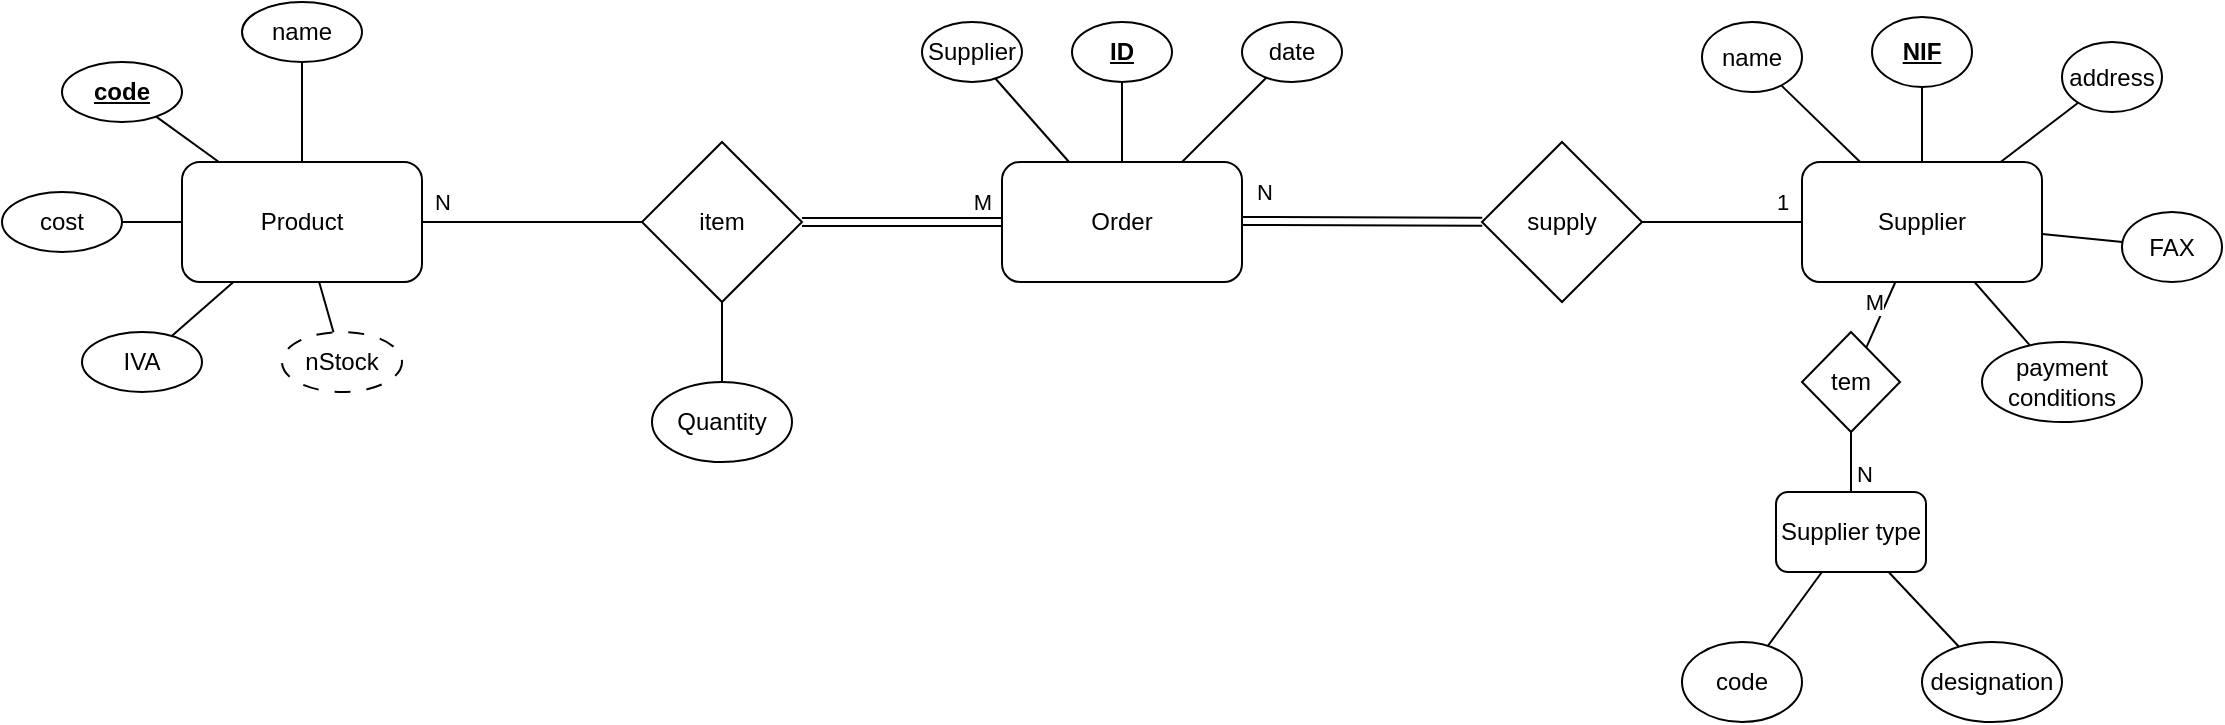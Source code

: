 <mxfile version="26.0.16">
  <diagram name="Página-1" id="NPsdAxxp3_cPU-tjDxfc">
    <mxGraphModel dx="1687" dy="922" grid="1" gridSize="10" guides="1" tooltips="1" connect="1" arrows="1" fold="1" page="1" pageScale="1" pageWidth="827" pageHeight="1169" math="0" shadow="0">
      <root>
        <mxCell id="0" />
        <mxCell id="1" parent="0" />
        <mxCell id="EZ-986wShj_iPQbKf8kO-1" value="Product" style="rounded=1;whiteSpace=wrap;html=1;" parent="1" vertex="1">
          <mxGeometry x="390" y="400" width="120" height="60" as="geometry" />
        </mxCell>
        <mxCell id="EZ-986wShj_iPQbKf8kO-2" value="Order" style="rounded=1;whiteSpace=wrap;html=1;" parent="1" vertex="1">
          <mxGeometry x="800" y="400" width="120" height="60" as="geometry" />
        </mxCell>
        <mxCell id="EZ-986wShj_iPQbKf8kO-3" value="Supplier" style="rounded=1;whiteSpace=wrap;html=1;" parent="1" vertex="1">
          <mxGeometry x="1200" y="400" width="120" height="60" as="geometry" />
        </mxCell>
        <mxCell id="EZ-986wShj_iPQbKf8kO-6" value="" style="endArrow=none;html=1;rounded=0;exitX=1;exitY=0.5;exitDx=0;exitDy=0;entryX=0;entryY=0.5;entryDx=0;entryDy=0;shape=link;" parent="1" source="8_oBKm8_RoXfyE2QBQ6X-19" target="EZ-986wShj_iPQbKf8kO-2" edge="1">
          <mxGeometry width="50" height="50" relative="1" as="geometry">
            <mxPoint x="680" y="420" as="sourcePoint" />
            <mxPoint x="730" y="370" as="targetPoint" />
          </mxGeometry>
        </mxCell>
        <mxCell id="8_oBKm8_RoXfyE2QBQ6X-27" value="M" style="edgeLabel;html=1;align=center;verticalAlign=middle;resizable=0;points=[];" vertex="1" connectable="0" parent="EZ-986wShj_iPQbKf8kO-6">
          <mxGeometry x="0.5" y="-5" relative="1" as="geometry">
            <mxPoint x="15" y="-15" as="offset" />
          </mxGeometry>
        </mxCell>
        <mxCell id="8_oBKm8_RoXfyE2QBQ6X-29" value="N" style="edgeLabel;html=1;align=center;verticalAlign=middle;resizable=0;points=[];" vertex="1" connectable="0" parent="EZ-986wShj_iPQbKf8kO-6">
          <mxGeometry x="-0.48" y="10" relative="1" as="geometry">
            <mxPoint x="-206" as="offset" />
          </mxGeometry>
        </mxCell>
        <mxCell id="8_oBKm8_RoXfyE2QBQ6X-1" value="" style="endArrow=none;html=1;rounded=0;exitX=1;exitY=0.5;exitDx=0;exitDy=0;shape=link;" edge="1" parent="1" target="8_oBKm8_RoXfyE2QBQ6X-22">
          <mxGeometry width="50" height="50" relative="1" as="geometry">
            <mxPoint x="920" y="429.5" as="sourcePoint" />
            <mxPoint x="1110" y="429.5" as="targetPoint" />
          </mxGeometry>
        </mxCell>
        <mxCell id="8_oBKm8_RoXfyE2QBQ6X-32" value="N" style="edgeLabel;html=1;align=center;verticalAlign=middle;resizable=0;points=[];" vertex="1" connectable="0" parent="8_oBKm8_RoXfyE2QBQ6X-1">
          <mxGeometry x="-0.495" y="4" relative="1" as="geometry">
            <mxPoint x="-20" y="-11" as="offset" />
          </mxGeometry>
        </mxCell>
        <mxCell id="8_oBKm8_RoXfyE2QBQ6X-2" value="name" style="ellipse;whiteSpace=wrap;html=1;" vertex="1" parent="1">
          <mxGeometry x="420" y="320" width="60" height="30" as="geometry" />
        </mxCell>
        <mxCell id="8_oBKm8_RoXfyE2QBQ6X-5" value="&lt;u&gt;&lt;b&gt;code&lt;/b&gt;&lt;/u&gt;" style="ellipse;whiteSpace=wrap;html=1;" vertex="1" parent="1">
          <mxGeometry x="330" y="350" width="60" height="30" as="geometry" />
        </mxCell>
        <mxCell id="8_oBKm8_RoXfyE2QBQ6X-6" value="cost" style="ellipse;whiteSpace=wrap;html=1;" vertex="1" parent="1">
          <mxGeometry x="300" y="415" width="60" height="30" as="geometry" />
        </mxCell>
        <mxCell id="8_oBKm8_RoXfyE2QBQ6X-7" value="IVA" style="ellipse;whiteSpace=wrap;html=1;" vertex="1" parent="1">
          <mxGeometry x="340" y="485" width="60" height="30" as="geometry" />
        </mxCell>
        <mxCell id="8_oBKm8_RoXfyE2QBQ6X-11" value="nStock" style="ellipse;whiteSpace=wrap;html=1;dashed=1;dashPattern=8 8;" vertex="1" parent="1">
          <mxGeometry x="440" y="485" width="60" height="30" as="geometry" />
        </mxCell>
        <mxCell id="8_oBKm8_RoXfyE2QBQ6X-14" value="" style="endArrow=none;html=1;rounded=0;entryX=0.5;entryY=1;entryDx=0;entryDy=0;exitX=0.5;exitY=0;exitDx=0;exitDy=0;" edge="1" parent="1" source="EZ-986wShj_iPQbKf8kO-1" target="8_oBKm8_RoXfyE2QBQ6X-2">
          <mxGeometry width="50" height="50" relative="1" as="geometry">
            <mxPoint x="700" y="410" as="sourcePoint" />
            <mxPoint x="750" y="360" as="targetPoint" />
          </mxGeometry>
        </mxCell>
        <mxCell id="8_oBKm8_RoXfyE2QBQ6X-15" value="" style="endArrow=none;html=1;rounded=0;" edge="1" parent="1" source="EZ-986wShj_iPQbKf8kO-1" target="8_oBKm8_RoXfyE2QBQ6X-5">
          <mxGeometry width="50" height="50" relative="1" as="geometry">
            <mxPoint x="460" y="410" as="sourcePoint" />
            <mxPoint x="460" y="360" as="targetPoint" />
          </mxGeometry>
        </mxCell>
        <mxCell id="8_oBKm8_RoXfyE2QBQ6X-16" value="" style="endArrow=none;html=1;rounded=0;entryX=1;entryY=0.5;entryDx=0;entryDy=0;" edge="1" parent="1" source="EZ-986wShj_iPQbKf8kO-1" target="8_oBKm8_RoXfyE2QBQ6X-6">
          <mxGeometry width="50" height="50" relative="1" as="geometry">
            <mxPoint x="470" y="420" as="sourcePoint" />
            <mxPoint x="470" y="370" as="targetPoint" />
          </mxGeometry>
        </mxCell>
        <mxCell id="8_oBKm8_RoXfyE2QBQ6X-17" value="" style="endArrow=none;html=1;rounded=0;" edge="1" parent="1" source="EZ-986wShj_iPQbKf8kO-1" target="8_oBKm8_RoXfyE2QBQ6X-7">
          <mxGeometry width="50" height="50" relative="1" as="geometry">
            <mxPoint x="410" y="460" as="sourcePoint" />
            <mxPoint x="480" y="380" as="targetPoint" />
          </mxGeometry>
        </mxCell>
        <mxCell id="8_oBKm8_RoXfyE2QBQ6X-18" value="" style="endArrow=none;html=1;rounded=0;" edge="1" parent="1" source="EZ-986wShj_iPQbKf8kO-1" target="8_oBKm8_RoXfyE2QBQ6X-11">
          <mxGeometry width="50" height="50" relative="1" as="geometry">
            <mxPoint x="490" y="440" as="sourcePoint" />
            <mxPoint x="490" y="390" as="targetPoint" />
          </mxGeometry>
        </mxCell>
        <mxCell id="8_oBKm8_RoXfyE2QBQ6X-20" value="" style="endArrow=none;html=1;rounded=0;exitX=1;exitY=0.5;exitDx=0;exitDy=0;entryX=0;entryY=0.5;entryDx=0;entryDy=0;" edge="1" parent="1" source="EZ-986wShj_iPQbKf8kO-1" target="8_oBKm8_RoXfyE2QBQ6X-19">
          <mxGeometry width="50" height="50" relative="1" as="geometry">
            <mxPoint x="510" y="430" as="sourcePoint" />
            <mxPoint x="700" y="430" as="targetPoint" />
          </mxGeometry>
        </mxCell>
        <mxCell id="8_oBKm8_RoXfyE2QBQ6X-19" value="item" style="rhombus;whiteSpace=wrap;html=1;" vertex="1" parent="1">
          <mxGeometry x="620" y="390" width="80" height="80" as="geometry" />
        </mxCell>
        <mxCell id="8_oBKm8_RoXfyE2QBQ6X-22" value="supply" style="rhombus;whiteSpace=wrap;html=1;" vertex="1" parent="1">
          <mxGeometry x="1040" y="390" width="80" height="80" as="geometry" />
        </mxCell>
        <mxCell id="8_oBKm8_RoXfyE2QBQ6X-23" value="" style="endArrow=none;html=1;rounded=0;" edge="1" parent="1" source="8_oBKm8_RoXfyE2QBQ6X-22" target="EZ-986wShj_iPQbKf8kO-3">
          <mxGeometry width="50" height="50" relative="1" as="geometry">
            <mxPoint x="1110" y="429.5" as="sourcePoint" />
            <mxPoint x="1230" y="430" as="targetPoint" />
          </mxGeometry>
        </mxCell>
        <mxCell id="8_oBKm8_RoXfyE2QBQ6X-34" value="1" style="edgeLabel;html=1;align=center;verticalAlign=middle;resizable=0;points=[];" vertex="1" connectable="0" parent="8_oBKm8_RoXfyE2QBQ6X-23">
          <mxGeometry x="0.417" y="-4" relative="1" as="geometry">
            <mxPoint x="13" y="-14" as="offset" />
          </mxGeometry>
        </mxCell>
        <mxCell id="8_oBKm8_RoXfyE2QBQ6X-24" value="Quantity" style="ellipse;whiteSpace=wrap;html=1;" vertex="1" parent="1">
          <mxGeometry x="625" y="510" width="70" height="40" as="geometry" />
        </mxCell>
        <mxCell id="8_oBKm8_RoXfyE2QBQ6X-25" value="" style="endArrow=none;html=1;rounded=0;" edge="1" parent="1" source="8_oBKm8_RoXfyE2QBQ6X-24" target="8_oBKm8_RoXfyE2QBQ6X-19">
          <mxGeometry width="50" height="50" relative="1" as="geometry">
            <mxPoint x="700" y="410" as="sourcePoint" />
            <mxPoint x="750" y="360" as="targetPoint" />
          </mxGeometry>
        </mxCell>
        <mxCell id="8_oBKm8_RoXfyE2QBQ6X-37" value="date" style="ellipse;whiteSpace=wrap;html=1;" vertex="1" parent="1">
          <mxGeometry x="920" y="330" width="50" height="30" as="geometry" />
        </mxCell>
        <mxCell id="8_oBKm8_RoXfyE2QBQ6X-38" value="&lt;b&gt;&lt;u&gt;ID&lt;/u&gt;&lt;/b&gt;" style="ellipse;whiteSpace=wrap;html=1;" vertex="1" parent="1">
          <mxGeometry x="835" y="330" width="50" height="30" as="geometry" />
        </mxCell>
        <mxCell id="8_oBKm8_RoXfyE2QBQ6X-39" value="Supplier" style="ellipse;whiteSpace=wrap;html=1;" vertex="1" parent="1">
          <mxGeometry x="760" y="330" width="50" height="30" as="geometry" />
        </mxCell>
        <mxCell id="8_oBKm8_RoXfyE2QBQ6X-40" value="" style="endArrow=none;html=1;rounded=0;" edge="1" parent="1" source="EZ-986wShj_iPQbKf8kO-2" target="8_oBKm8_RoXfyE2QBQ6X-39">
          <mxGeometry width="50" height="50" relative="1" as="geometry">
            <mxPoint x="830" y="390" as="sourcePoint" />
            <mxPoint x="880" y="340" as="targetPoint" />
          </mxGeometry>
        </mxCell>
        <mxCell id="8_oBKm8_RoXfyE2QBQ6X-41" value="" style="endArrow=none;html=1;rounded=0;" edge="1" parent="1" source="EZ-986wShj_iPQbKf8kO-2" target="8_oBKm8_RoXfyE2QBQ6X-37">
          <mxGeometry width="50" height="50" relative="1" as="geometry">
            <mxPoint x="844" y="410" as="sourcePoint" />
            <mxPoint x="807" y="368" as="targetPoint" />
          </mxGeometry>
        </mxCell>
        <mxCell id="8_oBKm8_RoXfyE2QBQ6X-42" value="" style="endArrow=none;html=1;rounded=0;" edge="1" parent="1" source="EZ-986wShj_iPQbKf8kO-2" target="8_oBKm8_RoXfyE2QBQ6X-38">
          <mxGeometry width="50" height="50" relative="1" as="geometry">
            <mxPoint x="854" y="420" as="sourcePoint" />
            <mxPoint x="817" y="378" as="targetPoint" />
          </mxGeometry>
        </mxCell>
        <mxCell id="8_oBKm8_RoXfyE2QBQ6X-43" value="name" style="ellipse;whiteSpace=wrap;html=1;" vertex="1" parent="1">
          <mxGeometry x="1150" y="330" width="50" height="35" as="geometry" />
        </mxCell>
        <mxCell id="8_oBKm8_RoXfyE2QBQ6X-44" value="&lt;b&gt;&lt;u&gt;NIF&lt;/u&gt;&lt;/b&gt;" style="ellipse;whiteSpace=wrap;html=1;" vertex="1" parent="1">
          <mxGeometry x="1235" y="327.5" width="50" height="35" as="geometry" />
        </mxCell>
        <mxCell id="8_oBKm8_RoXfyE2QBQ6X-45" value="address" style="ellipse;whiteSpace=wrap;html=1;" vertex="1" parent="1">
          <mxGeometry x="1330" y="340" width="50" height="35" as="geometry" />
        </mxCell>
        <mxCell id="8_oBKm8_RoXfyE2QBQ6X-46" value="FAX" style="ellipse;whiteSpace=wrap;html=1;" vertex="1" parent="1">
          <mxGeometry x="1360" y="425" width="50" height="35" as="geometry" />
        </mxCell>
        <mxCell id="8_oBKm8_RoXfyE2QBQ6X-47" value="payment&lt;div&gt;conditions&lt;/div&gt;" style="ellipse;whiteSpace=wrap;html=1;" vertex="1" parent="1">
          <mxGeometry x="1290" y="490" width="80" height="40" as="geometry" />
        </mxCell>
        <mxCell id="8_oBKm8_RoXfyE2QBQ6X-48" value="" style="endArrow=none;html=1;rounded=0;" edge="1" parent="1" source="EZ-986wShj_iPQbKf8kO-3" target="8_oBKm8_RoXfyE2QBQ6X-43">
          <mxGeometry width="50" height="50" relative="1" as="geometry">
            <mxPoint x="1160" y="440" as="sourcePoint" />
            <mxPoint x="1210" y="390" as="targetPoint" />
          </mxGeometry>
        </mxCell>
        <mxCell id="8_oBKm8_RoXfyE2QBQ6X-49" value="tem" style="rhombus;whiteSpace=wrap;html=1;" vertex="1" parent="1">
          <mxGeometry x="1200" y="485" width="49" height="50" as="geometry" />
        </mxCell>
        <mxCell id="8_oBKm8_RoXfyE2QBQ6X-50" value="" style="endArrow=none;html=1;rounded=0;" edge="1" parent="1" source="EZ-986wShj_iPQbKf8kO-3" target="8_oBKm8_RoXfyE2QBQ6X-49">
          <mxGeometry width="50" height="50" relative="1" as="geometry">
            <mxPoint x="1239" y="410" as="sourcePoint" />
            <mxPoint x="1200" y="372" as="targetPoint" />
          </mxGeometry>
        </mxCell>
        <mxCell id="8_oBKm8_RoXfyE2QBQ6X-61" value="M" style="edgeLabel;html=1;align=center;verticalAlign=middle;resizable=0;points=[];" vertex="1" connectable="0" parent="8_oBKm8_RoXfyE2QBQ6X-50">
          <mxGeometry x="-0.413" y="-2" relative="1" as="geometry">
            <mxPoint x="-5" y="1" as="offset" />
          </mxGeometry>
        </mxCell>
        <mxCell id="8_oBKm8_RoXfyE2QBQ6X-51" value="Supplier type" style="rounded=1;whiteSpace=wrap;html=1;" vertex="1" parent="1">
          <mxGeometry x="1187" y="565" width="75" height="40" as="geometry" />
        </mxCell>
        <mxCell id="8_oBKm8_RoXfyE2QBQ6X-52" value="" style="endArrow=none;html=1;rounded=0;" edge="1" parent="1" source="8_oBKm8_RoXfyE2QBQ6X-49" target="8_oBKm8_RoXfyE2QBQ6X-51">
          <mxGeometry width="50" height="50" relative="1" as="geometry">
            <mxPoint x="1257" y="470" as="sourcePoint" />
            <mxPoint x="1242" y="503" as="targetPoint" />
          </mxGeometry>
        </mxCell>
        <mxCell id="8_oBKm8_RoXfyE2QBQ6X-62" value="N" style="edgeLabel;html=1;align=center;verticalAlign=middle;resizable=0;points=[];" vertex="1" connectable="0" parent="8_oBKm8_RoXfyE2QBQ6X-52">
          <mxGeometry x="0.4" y="3" relative="1" as="geometry">
            <mxPoint x="3" as="offset" />
          </mxGeometry>
        </mxCell>
        <mxCell id="8_oBKm8_RoXfyE2QBQ6X-53" value="code" style="ellipse;whiteSpace=wrap;html=1;" vertex="1" parent="1">
          <mxGeometry x="1140" y="640" width="60" height="40" as="geometry" />
        </mxCell>
        <mxCell id="8_oBKm8_RoXfyE2QBQ6X-54" value="designation" style="ellipse;whiteSpace=wrap;html=1;" vertex="1" parent="1">
          <mxGeometry x="1260" y="640" width="70" height="40" as="geometry" />
        </mxCell>
        <mxCell id="8_oBKm8_RoXfyE2QBQ6X-55" value="" style="endArrow=none;html=1;rounded=0;" edge="1" parent="1" source="8_oBKm8_RoXfyE2QBQ6X-54" target="8_oBKm8_RoXfyE2QBQ6X-51">
          <mxGeometry width="50" height="50" relative="1" as="geometry">
            <mxPoint x="1160" y="710" as="sourcePoint" />
            <mxPoint x="1210" y="660" as="targetPoint" />
          </mxGeometry>
        </mxCell>
        <mxCell id="8_oBKm8_RoXfyE2QBQ6X-56" value="" style="endArrow=none;html=1;rounded=0;" edge="1" parent="1" source="8_oBKm8_RoXfyE2QBQ6X-53" target="8_oBKm8_RoXfyE2QBQ6X-51">
          <mxGeometry width="50" height="50" relative="1" as="geometry">
            <mxPoint x="1160" y="710" as="sourcePoint" />
            <mxPoint x="1210" y="660" as="targetPoint" />
          </mxGeometry>
        </mxCell>
        <mxCell id="8_oBKm8_RoXfyE2QBQ6X-57" value="" style="endArrow=none;html=1;rounded=0;" edge="1" parent="1" source="EZ-986wShj_iPQbKf8kO-3" target="8_oBKm8_RoXfyE2QBQ6X-47">
          <mxGeometry width="50" height="50" relative="1" as="geometry">
            <mxPoint x="1160" y="570" as="sourcePoint" />
            <mxPoint x="1210" y="520" as="targetPoint" />
          </mxGeometry>
        </mxCell>
        <mxCell id="8_oBKm8_RoXfyE2QBQ6X-58" value="" style="endArrow=none;html=1;rounded=0;" edge="1" parent="1" source="EZ-986wShj_iPQbKf8kO-3" target="8_oBKm8_RoXfyE2QBQ6X-46">
          <mxGeometry width="50" height="50" relative="1" as="geometry">
            <mxPoint x="1160" y="570" as="sourcePoint" />
            <mxPoint x="1210" y="520" as="targetPoint" />
          </mxGeometry>
        </mxCell>
        <mxCell id="8_oBKm8_RoXfyE2QBQ6X-59" value="" style="endArrow=none;html=1;rounded=0;" edge="1" parent="1" source="EZ-986wShj_iPQbKf8kO-3" target="8_oBKm8_RoXfyE2QBQ6X-45">
          <mxGeometry width="50" height="50" relative="1" as="geometry">
            <mxPoint x="1160" y="570" as="sourcePoint" />
            <mxPoint x="1210" y="520" as="targetPoint" />
          </mxGeometry>
        </mxCell>
        <mxCell id="8_oBKm8_RoXfyE2QBQ6X-60" value="" style="endArrow=none;html=1;rounded=0;" edge="1" parent="1" source="EZ-986wShj_iPQbKf8kO-3" target="8_oBKm8_RoXfyE2QBQ6X-44">
          <mxGeometry width="50" height="50" relative="1" as="geometry">
            <mxPoint x="1160" y="570" as="sourcePoint" />
            <mxPoint x="1210" y="520" as="targetPoint" />
          </mxGeometry>
        </mxCell>
      </root>
    </mxGraphModel>
  </diagram>
</mxfile>
